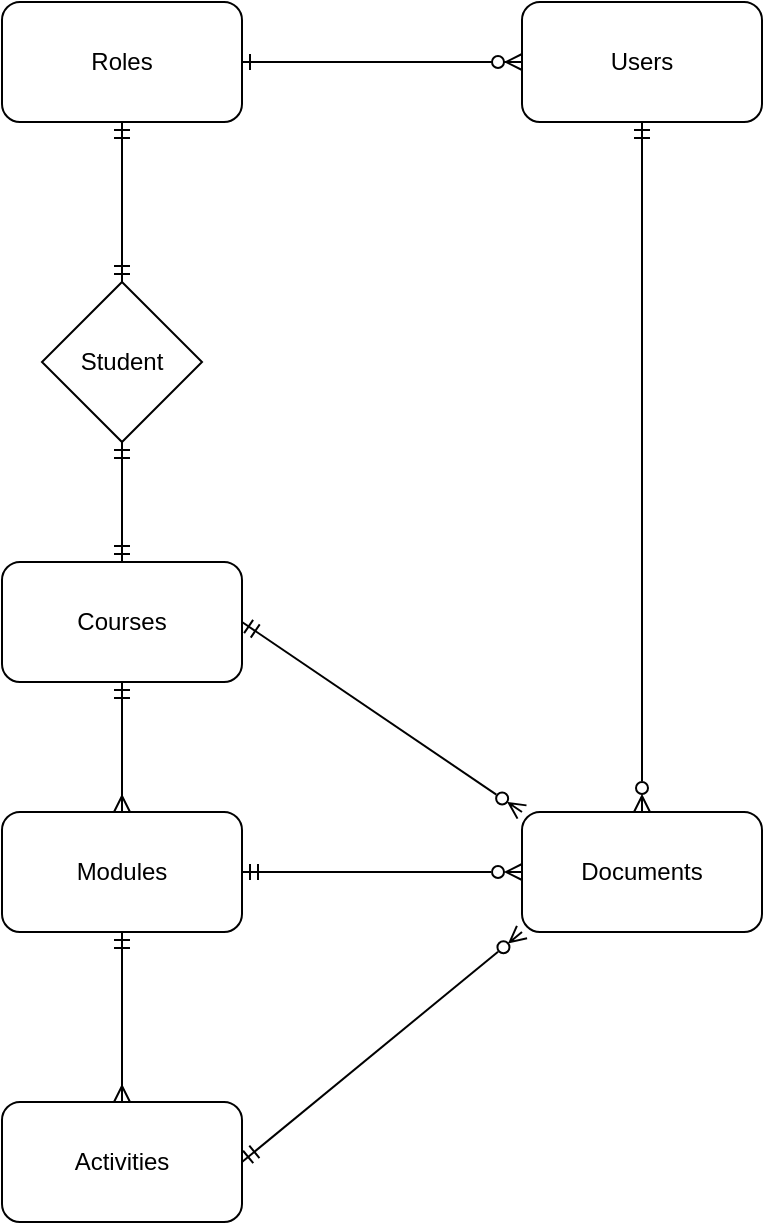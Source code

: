 <mxfile version="16.5.1" type="device"><diagram id="RrrbwDcRu8NwH6buGpOI" name="Sida-1"><mxGraphModel dx="844" dy="972" grid="1" gridSize="10" guides="1" tooltips="1" connect="1" arrows="1" fold="1" page="1" pageScale="1" pageWidth="827" pageHeight="1169" math="0" shadow="0"><root><mxCell id="0"/><mxCell id="1" parent="0"/><mxCell id="gUE2hNBg0kZPoNcRV1zj-1" value="Users" style="rounded=1;whiteSpace=wrap;html=1;" vertex="1" parent="1"><mxGeometry x="510" y="200" width="120" height="60" as="geometry"/></mxCell><mxCell id="gUE2hNBg0kZPoNcRV1zj-2" value="Roles" style="rounded=1;whiteSpace=wrap;html=1;" vertex="1" parent="1"><mxGeometry x="250" y="200" width="120" height="60" as="geometry"/></mxCell><mxCell id="gUE2hNBg0kZPoNcRV1zj-4" value="Documents" style="rounded=1;whiteSpace=wrap;html=1;" vertex="1" parent="1"><mxGeometry x="510" y="605" width="120" height="60" as="geometry"/></mxCell><mxCell id="gUE2hNBg0kZPoNcRV1zj-5" value="Courses" style="rounded=1;whiteSpace=wrap;html=1;" vertex="1" parent="1"><mxGeometry x="250" y="480" width="120" height="60" as="geometry"/></mxCell><mxCell id="gUE2hNBg0kZPoNcRV1zj-6" value="Modules" style="rounded=1;whiteSpace=wrap;html=1;" vertex="1" parent="1"><mxGeometry x="250" y="605" width="120" height="60" as="geometry"/></mxCell><mxCell id="gUE2hNBg0kZPoNcRV1zj-7" value="Activities" style="rounded=1;whiteSpace=wrap;html=1;" vertex="1" parent="1"><mxGeometry x="250" y="750" width="120" height="60" as="geometry"/></mxCell><mxCell id="gUE2hNBg0kZPoNcRV1zj-9" value="" style="edgeStyle=entityRelationEdgeStyle;fontSize=12;html=1;endArrow=ERzeroToMany;endFill=1;startArrow=ERone;rounded=0;entryX=0;entryY=0.5;entryDx=0;entryDy=0;exitX=1;exitY=0.5;exitDx=0;exitDy=0;startFill=0;" edge="1" parent="1" source="gUE2hNBg0kZPoNcRV1zj-2" target="gUE2hNBg0kZPoNcRV1zj-1"><mxGeometry width="100" height="100" relative="1" as="geometry"><mxPoint x="540" y="520" as="sourcePoint"/><mxPoint x="640" y="420" as="targetPoint"/></mxGeometry></mxCell><mxCell id="gUE2hNBg0kZPoNcRV1zj-11" value="Student" style="rhombus;whiteSpace=wrap;html=1;" vertex="1" parent="1"><mxGeometry x="270" y="340" width="80" height="80" as="geometry"/></mxCell><mxCell id="gUE2hNBg0kZPoNcRV1zj-12" value="" style="fontSize=12;html=1;endArrow=ERmandOne;startArrow=ERmandOne;rounded=0;entryX=0.5;entryY=1;entryDx=0;entryDy=0;exitX=0.5;exitY=0;exitDx=0;exitDy=0;" edge="1" parent="1" source="gUE2hNBg0kZPoNcRV1zj-11" target="gUE2hNBg0kZPoNcRV1zj-2"><mxGeometry width="100" height="100" relative="1" as="geometry"><mxPoint x="560" y="440" as="sourcePoint"/><mxPoint x="660" y="340" as="targetPoint"/></mxGeometry></mxCell><mxCell id="gUE2hNBg0kZPoNcRV1zj-13" value="" style="fontSize=12;html=1;endArrow=ERmandOne;startArrow=ERmandOne;rounded=0;exitX=0.5;exitY=1;exitDx=0;exitDy=0;entryX=0.5;entryY=0;entryDx=0;entryDy=0;endFill=0;" edge="1" parent="1" source="gUE2hNBg0kZPoNcRV1zj-11" target="gUE2hNBg0kZPoNcRV1zj-5"><mxGeometry width="100" height="100" relative="1" as="geometry"><mxPoint x="490" y="430" as="sourcePoint"/><mxPoint x="590" y="330" as="targetPoint"/></mxGeometry></mxCell><mxCell id="gUE2hNBg0kZPoNcRV1zj-14" value="" style="fontSize=12;html=1;endArrow=ERmany;startArrow=ERmandOne;rounded=0;endFill=0;entryX=0.5;entryY=0;entryDx=0;entryDy=0;exitX=0.5;exitY=1;exitDx=0;exitDy=0;" edge="1" parent="1" source="gUE2hNBg0kZPoNcRV1zj-5" target="gUE2hNBg0kZPoNcRV1zj-6"><mxGeometry width="100" height="100" relative="1" as="geometry"><mxPoint x="490" y="590" as="sourcePoint"/><mxPoint x="480" y="600" as="targetPoint"/></mxGeometry></mxCell><mxCell id="gUE2hNBg0kZPoNcRV1zj-16" value="" style="fontSize=12;html=1;endArrow=ERmany;startArrow=ERmandOne;rounded=0;endFill=0;entryX=0.5;entryY=0;entryDx=0;entryDy=0;exitX=0.5;exitY=1;exitDx=0;exitDy=0;" edge="1" parent="1" source="gUE2hNBg0kZPoNcRV1zj-6" target="gUE2hNBg0kZPoNcRV1zj-7"><mxGeometry width="100" height="100" relative="1" as="geometry"><mxPoint x="290" y="520" as="sourcePoint"/><mxPoint x="510" y="520" as="targetPoint"/></mxGeometry></mxCell><mxCell id="gUE2hNBg0kZPoNcRV1zj-17" value="" style="fontSize=12;html=1;endArrow=ERzeroToMany;startArrow=ERmandOne;rounded=0;endFill=0;entryX=0.5;entryY=0;entryDx=0;entryDy=0;exitX=0.5;exitY=1;exitDx=0;exitDy=0;" edge="1" parent="1" source="gUE2hNBg0kZPoNcRV1zj-1" target="gUE2hNBg0kZPoNcRV1zj-4"><mxGeometry width="100" height="100" relative="1" as="geometry"><mxPoint x="320" y="550" as="sourcePoint"/><mxPoint x="320" y="615" as="targetPoint"/></mxGeometry></mxCell><mxCell id="gUE2hNBg0kZPoNcRV1zj-18" value="" style="fontSize=12;html=1;endArrow=ERzeroToMany;startArrow=ERmandOne;rounded=0;endFill=0;entryX=0;entryY=0;entryDx=0;entryDy=0;exitX=1;exitY=0.5;exitDx=0;exitDy=0;" edge="1" parent="1" source="gUE2hNBg0kZPoNcRV1zj-5" target="gUE2hNBg0kZPoNcRV1zj-4"><mxGeometry width="100" height="100" relative="1" as="geometry"><mxPoint x="580" y="270" as="sourcePoint"/><mxPoint x="580" y="620" as="targetPoint"/></mxGeometry></mxCell><mxCell id="gUE2hNBg0kZPoNcRV1zj-19" value="" style="fontSize=12;html=1;endArrow=ERzeroToMany;startArrow=ERmandOne;rounded=0;endFill=0;entryX=0;entryY=0.5;entryDx=0;entryDy=0;exitX=1;exitY=0.5;exitDx=0;exitDy=0;" edge="1" parent="1" source="gUE2hNBg0kZPoNcRV1zj-6" target="gUE2hNBg0kZPoNcRV1zj-4"><mxGeometry width="100" height="100" relative="1" as="geometry"><mxPoint x="380" y="520" as="sourcePoint"/><mxPoint x="520" y="620" as="targetPoint"/></mxGeometry></mxCell><mxCell id="gUE2hNBg0kZPoNcRV1zj-20" value="" style="fontSize=12;html=1;endArrow=ERzeroToMany;startArrow=ERmandOne;rounded=0;endFill=0;entryX=0;entryY=1;entryDx=0;entryDy=0;exitX=1;exitY=0.5;exitDx=0;exitDy=0;" edge="1" parent="1" source="gUE2hNBg0kZPoNcRV1zj-7" target="gUE2hNBg0kZPoNcRV1zj-4"><mxGeometry width="100" height="100" relative="1" as="geometry"><mxPoint x="390" y="530" as="sourcePoint"/><mxPoint x="530" y="630" as="targetPoint"/></mxGeometry></mxCell></root></mxGraphModel></diagram></mxfile>
